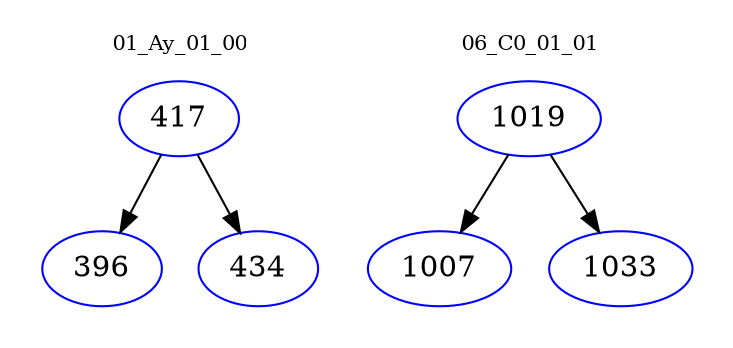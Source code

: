 digraph{
subgraph cluster_0 {
color = white
label = "01_Ay_01_00";
fontsize=10;
T0_417 [label="417", color="blue"]
T0_417 -> T0_396 [color="black"]
T0_396 [label="396", color="blue"]
T0_417 -> T0_434 [color="black"]
T0_434 [label="434", color="blue"]
}
subgraph cluster_1 {
color = white
label = "06_C0_01_01";
fontsize=10;
T1_1019 [label="1019", color="blue"]
T1_1019 -> T1_1007 [color="black"]
T1_1007 [label="1007", color="blue"]
T1_1019 -> T1_1033 [color="black"]
T1_1033 [label="1033", color="blue"]
}
}
